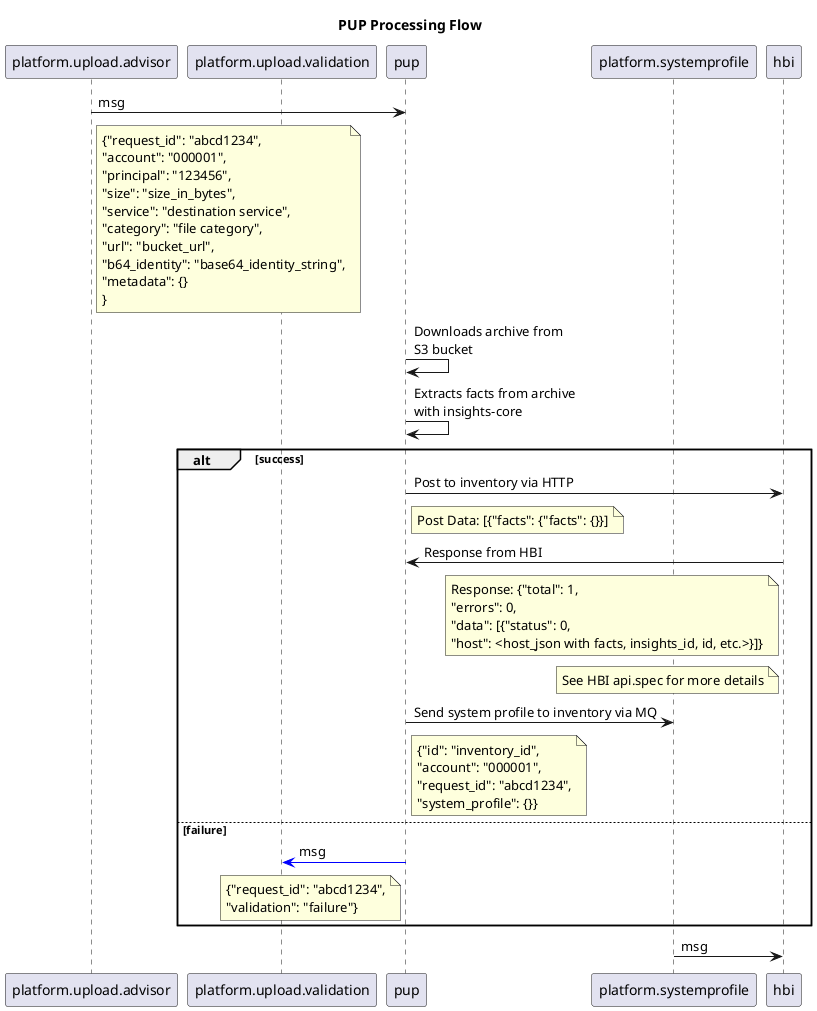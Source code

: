 @startuml
title PUP Processing Flow
participant platform.upload.advisor
participant platform.upload.validation
participant pup
participant platform.systemprofile
participant hbi
platform.upload.advisor->pup: msg
Note right of platform.upload.advisor: {"request_id": "abcd1234",\n"account": "000001",\n"principal": "123456",\n"size": "size_in_bytes",\n"service": "destination service",\n"category": "file category",\n"url": "bucket_url",\n"b64_identity": "base64_identity_string",\n"metadata": {}\n}
pup->pup: Downloads archive from\nS3 bucket
pup->pup: Extracts facts from archive\nwith insights-core
alt success
    pup->hbi: Post to inventory via HTTP
    Note right of pup: Post Data: [{"facts": {"facts": {}}]
    hbi->pup: Response from HBI
    Note left of hbi: Response: {"total": 1,\n"errors": 0,\n"data": [{"status": 0,\n"host": <host_json with facts, insights_id, id, etc.>}]}
    Note left of hbi: See HBI api.spec for more details
    pup->platform.systemprofile: Send system profile to inventory via MQ
    Note right of pup: {"id": "inventory_id",\n"account": "000001",\n"request_id": "abcd1234",\n"system_profile": {}}
else failure
    pup[#0000FF]->platform.upload.validation: msg
    Note left of pup: {"request_id": "abcd1234",\n"validation": "failure"}
end
platform.systemprofile->hbi: msg
@enduml